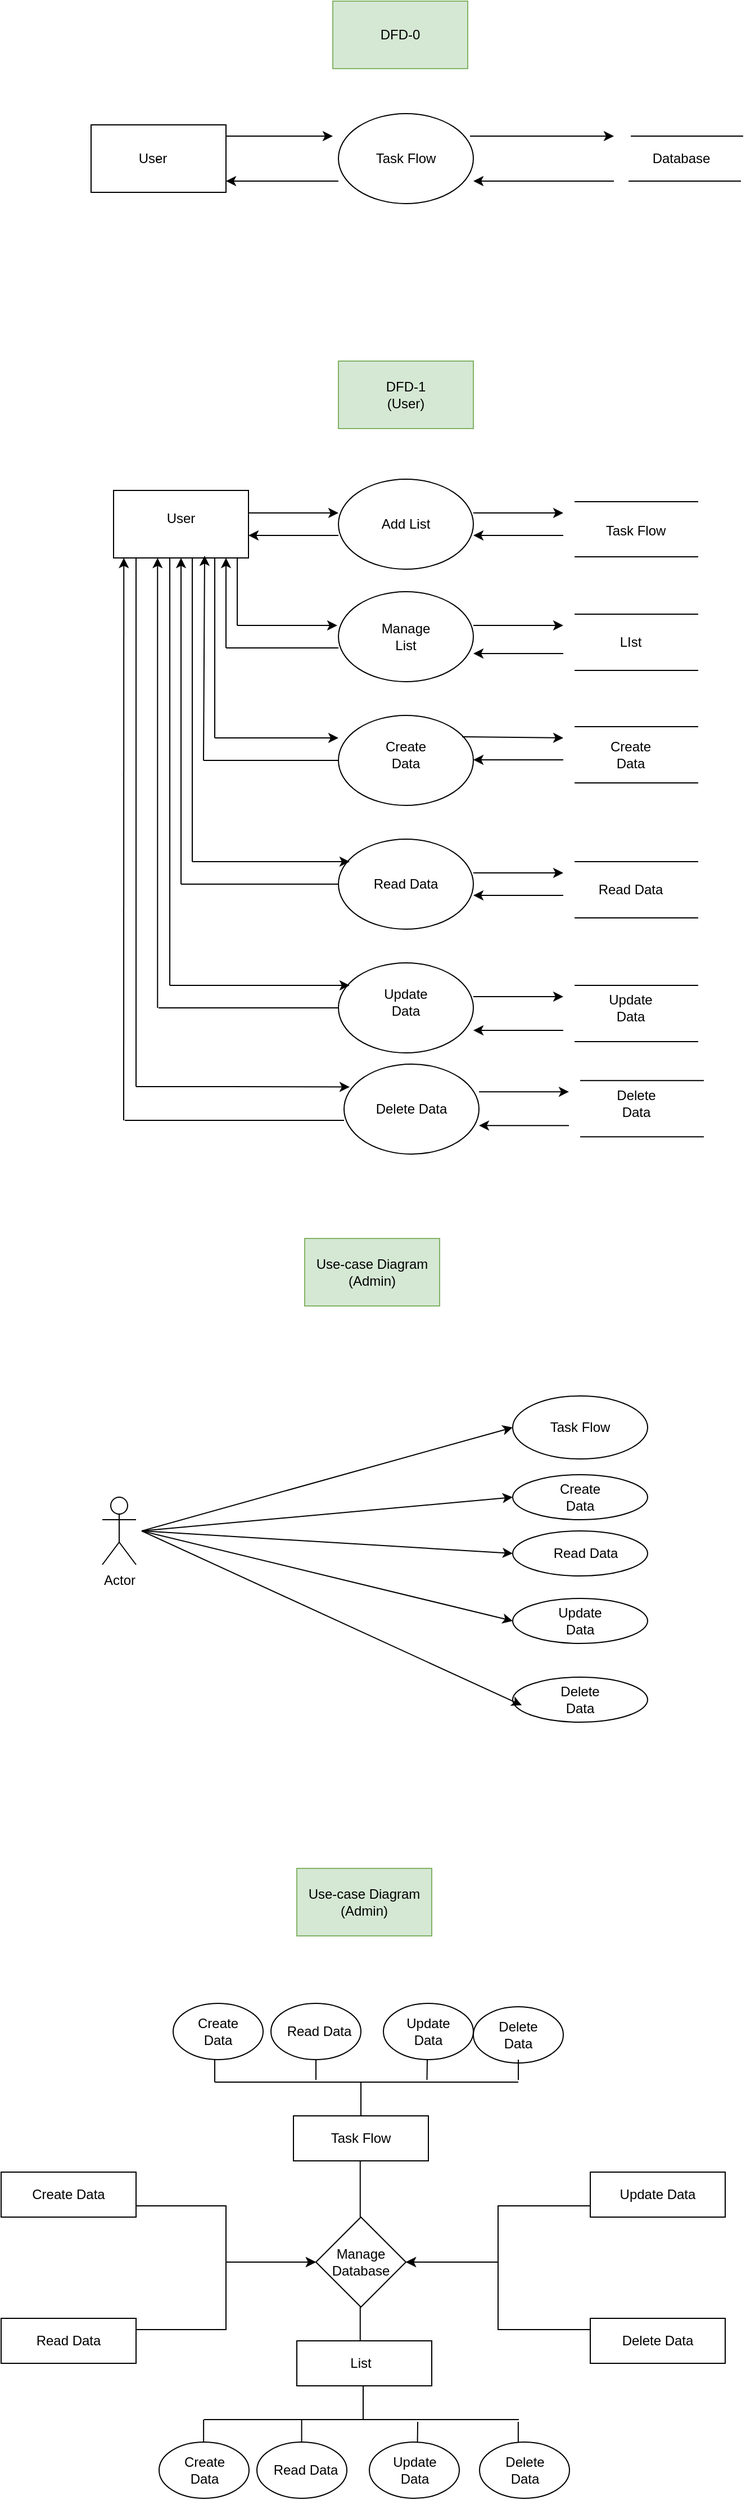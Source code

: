 <mxfile version="27.0.9">
  <diagram name="Page-1" id="GcJh3NDyURUuWUflQFPY">
    <mxGraphModel dx="1042" dy="626" grid="1" gridSize="10" guides="1" tooltips="1" connect="1" arrows="1" fold="1" page="1" pageScale="1" pageWidth="850" pageHeight="1100" math="0" shadow="0">
      <root>
        <mxCell id="0" />
        <mxCell id="1" parent="0" />
        <mxCell id="_ElBcSgF51IK5JstbkPi-1" value="-" style="rounded=0;whiteSpace=wrap;html=1;" parent="1" vertex="1">
          <mxGeometry x="160" y="180" width="120" height="60" as="geometry" />
        </mxCell>
        <mxCell id="_ElBcSgF51IK5JstbkPi-2" value="" style="ellipse;whiteSpace=wrap;html=1;" parent="1" vertex="1">
          <mxGeometry x="380" y="170" width="120" height="80" as="geometry" />
        </mxCell>
        <mxCell id="_ElBcSgF51IK5JstbkPi-3" value="" style="endArrow=classic;html=1;rounded=0;" parent="1" edge="1">
          <mxGeometry width="50" height="50" relative="1" as="geometry">
            <mxPoint x="280" y="190" as="sourcePoint" />
            <mxPoint x="375" y="190" as="targetPoint" />
          </mxGeometry>
        </mxCell>
        <mxCell id="_ElBcSgF51IK5JstbkPi-4" value="" style="endArrow=classic;html=1;rounded=0;" parent="1" edge="1">
          <mxGeometry width="50" height="50" relative="1" as="geometry">
            <mxPoint x="507" y="190" as="sourcePoint" />
            <mxPoint x="625" y="190" as="targetPoint" />
            <Array as="points">
              <mxPoint x="497" y="190" />
            </Array>
          </mxGeometry>
        </mxCell>
        <mxCell id="_ElBcSgF51IK5JstbkPi-5" value="" style="endArrow=classic;html=1;rounded=0;" parent="1" edge="1">
          <mxGeometry width="50" height="50" relative="1" as="geometry">
            <mxPoint x="380" y="230" as="sourcePoint" />
            <mxPoint x="280" y="230" as="targetPoint" />
          </mxGeometry>
        </mxCell>
        <mxCell id="_ElBcSgF51IK5JstbkPi-6" value="" style="endArrow=classic;html=1;rounded=0;" parent="1" edge="1">
          <mxGeometry width="50" height="50" relative="1" as="geometry">
            <mxPoint x="625" y="230" as="sourcePoint" />
            <mxPoint x="500" y="230" as="targetPoint" />
          </mxGeometry>
        </mxCell>
        <mxCell id="_ElBcSgF51IK5JstbkPi-7" value="User" style="text;html=1;align=center;verticalAlign=middle;whiteSpace=wrap;rounded=0;" parent="1" vertex="1">
          <mxGeometry x="185" y="195" width="60" height="30" as="geometry" />
        </mxCell>
        <mxCell id="_ElBcSgF51IK5JstbkPi-8" value="&lt;div&gt;Task Flow&lt;/div&gt;" style="text;html=1;align=center;verticalAlign=middle;whiteSpace=wrap;rounded=0;" parent="1" vertex="1">
          <mxGeometry x="410" y="195" width="60" height="30" as="geometry" />
        </mxCell>
        <mxCell id="_ElBcSgF51IK5JstbkPi-9" value="Database" style="text;html=1;align=center;verticalAlign=middle;whiteSpace=wrap;rounded=0;" parent="1" vertex="1">
          <mxGeometry x="655" y="195" width="60" height="30" as="geometry" />
        </mxCell>
        <mxCell id="_ElBcSgF51IK5JstbkPi-10" value="" style="endArrow=none;html=1;rounded=0;" parent="1" edge="1">
          <mxGeometry width="50" height="50" relative="1" as="geometry">
            <mxPoint x="640" y="190" as="sourcePoint" />
            <mxPoint x="740" y="190" as="targetPoint" />
          </mxGeometry>
        </mxCell>
        <mxCell id="_ElBcSgF51IK5JstbkPi-11" value="" style="endArrow=none;html=1;rounded=0;" parent="1" edge="1">
          <mxGeometry width="50" height="50" relative="1" as="geometry">
            <mxPoint x="638" y="230" as="sourcePoint" />
            <mxPoint x="738" y="230" as="targetPoint" />
          </mxGeometry>
        </mxCell>
        <mxCell id="_ElBcSgF51IK5JstbkPi-14" value="" style="rounded=0;whiteSpace=wrap;html=1;" parent="1" vertex="1">
          <mxGeometry x="180" y="505" width="120" height="60" as="geometry" />
        </mxCell>
        <mxCell id="_ElBcSgF51IK5JstbkPi-15" value="User" style="text;html=1;align=center;verticalAlign=middle;whiteSpace=wrap;rounded=0;" parent="1" vertex="1">
          <mxGeometry x="210" y="515" width="60" height="30" as="geometry" />
        </mxCell>
        <mxCell id="_ElBcSgF51IK5JstbkPi-16" value="" style="endArrow=classic;html=1;rounded=0;" parent="1" edge="1">
          <mxGeometry width="50" height="50" relative="1" as="geometry">
            <mxPoint x="300" y="525" as="sourcePoint" />
            <mxPoint x="380" y="525" as="targetPoint" />
          </mxGeometry>
        </mxCell>
        <mxCell id="_ElBcSgF51IK5JstbkPi-17" value="" style="ellipse;whiteSpace=wrap;html=1;" parent="1" vertex="1">
          <mxGeometry x="380" y="495" width="120" height="80" as="geometry" />
        </mxCell>
        <mxCell id="_ElBcSgF51IK5JstbkPi-18" value="" style="endArrow=classic;html=1;rounded=0;" parent="1" edge="1">
          <mxGeometry width="50" height="50" relative="1" as="geometry">
            <mxPoint x="500" y="525" as="sourcePoint" />
            <mxPoint x="580" y="525" as="targetPoint" />
          </mxGeometry>
        </mxCell>
        <mxCell id="_ElBcSgF51IK5JstbkPi-19" value="" style="endArrow=none;html=1;rounded=0;" parent="1" edge="1">
          <mxGeometry width="50" height="50" relative="1" as="geometry">
            <mxPoint x="590" y="515" as="sourcePoint" />
            <mxPoint x="700" y="515" as="targetPoint" />
          </mxGeometry>
        </mxCell>
        <mxCell id="_ElBcSgF51IK5JstbkPi-20" value="" style="endArrow=none;html=1;rounded=0;" parent="1" edge="1">
          <mxGeometry width="50" height="50" relative="1" as="geometry">
            <mxPoint x="590" y="564" as="sourcePoint" />
            <mxPoint x="700" y="564" as="targetPoint" />
          </mxGeometry>
        </mxCell>
        <mxCell id="_ElBcSgF51IK5JstbkPi-21" value="" style="endArrow=classic;html=1;rounded=0;" parent="1" edge="1">
          <mxGeometry width="50" height="50" relative="1" as="geometry">
            <mxPoint x="380" y="545" as="sourcePoint" />
            <mxPoint x="300" y="545" as="targetPoint" />
          </mxGeometry>
        </mxCell>
        <mxCell id="_ElBcSgF51IK5JstbkPi-22" value="" style="endArrow=classic;html=1;rounded=0;" parent="1" edge="1">
          <mxGeometry width="50" height="50" relative="1" as="geometry">
            <mxPoint x="580" y="545" as="sourcePoint" />
            <mxPoint x="500" y="545" as="targetPoint" />
          </mxGeometry>
        </mxCell>
        <mxCell id="_ElBcSgF51IK5JstbkPi-23" value="Add List" style="text;html=1;align=center;verticalAlign=middle;whiteSpace=wrap;rounded=0;" parent="1" vertex="1">
          <mxGeometry x="410" y="520" width="60" height="30" as="geometry" />
        </mxCell>
        <mxCell id="_ElBcSgF51IK5JstbkPi-24" value="" style="ellipse;whiteSpace=wrap;html=1;" parent="1" vertex="1">
          <mxGeometry x="380" y="595" width="120" height="80" as="geometry" />
        </mxCell>
        <mxCell id="_ElBcSgF51IK5JstbkPi-25" value="" style="endArrow=classic;html=1;rounded=0;" parent="1" edge="1">
          <mxGeometry width="50" height="50" relative="1" as="geometry">
            <mxPoint x="290" y="625" as="sourcePoint" />
            <mxPoint x="379" y="625" as="targetPoint" />
          </mxGeometry>
        </mxCell>
        <mxCell id="_ElBcSgF51IK5JstbkPi-26" value="" style="endArrow=none;html=1;rounded=0;" parent="1" edge="1">
          <mxGeometry width="50" height="50" relative="1" as="geometry">
            <mxPoint x="290" y="625" as="sourcePoint" />
            <mxPoint x="290" y="565" as="targetPoint" />
          </mxGeometry>
        </mxCell>
        <mxCell id="_ElBcSgF51IK5JstbkPi-27" value="" style="endArrow=none;html=1;rounded=0;" parent="1" edge="1">
          <mxGeometry width="50" height="50" relative="1" as="geometry">
            <mxPoint x="280" y="645" as="sourcePoint" />
            <mxPoint x="380" y="645" as="targetPoint" />
          </mxGeometry>
        </mxCell>
        <mxCell id="_ElBcSgF51IK5JstbkPi-28" value="" style="endArrow=classic;html=1;rounded=0;" parent="1" edge="1">
          <mxGeometry width="50" height="50" relative="1" as="geometry">
            <mxPoint x="280" y="645" as="sourcePoint" />
            <mxPoint x="280" y="565" as="targetPoint" />
          </mxGeometry>
        </mxCell>
        <mxCell id="_ElBcSgF51IK5JstbkPi-29" value="Manage&lt;div&gt;List&lt;/div&gt;" style="text;html=1;align=center;verticalAlign=middle;whiteSpace=wrap;rounded=0;" parent="1" vertex="1">
          <mxGeometry x="410" y="620" width="60" height="30" as="geometry" />
        </mxCell>
        <mxCell id="_ElBcSgF51IK5JstbkPi-30" value="" style="endArrow=classic;html=1;rounded=0;" parent="1" edge="1">
          <mxGeometry width="50" height="50" relative="1" as="geometry">
            <mxPoint x="500" y="625" as="sourcePoint" />
            <mxPoint x="580" y="625" as="targetPoint" />
          </mxGeometry>
        </mxCell>
        <mxCell id="_ElBcSgF51IK5JstbkPi-31" value="" style="endArrow=none;html=1;rounded=0;" parent="1" edge="1">
          <mxGeometry width="50" height="50" relative="1" as="geometry">
            <mxPoint x="590" y="615" as="sourcePoint" />
            <mxPoint x="700" y="615" as="targetPoint" />
          </mxGeometry>
        </mxCell>
        <mxCell id="_ElBcSgF51IK5JstbkPi-32" value="" style="endArrow=none;html=1;rounded=0;" parent="1" edge="1">
          <mxGeometry width="50" height="50" relative="1" as="geometry">
            <mxPoint x="590" y="665" as="sourcePoint" />
            <mxPoint x="700" y="665" as="targetPoint" />
          </mxGeometry>
        </mxCell>
        <mxCell id="_ElBcSgF51IK5JstbkPi-33" value="" style="endArrow=classic;html=1;rounded=0;" parent="1" edge="1">
          <mxGeometry width="50" height="50" relative="1" as="geometry">
            <mxPoint x="580" y="650" as="sourcePoint" />
            <mxPoint x="500" y="650" as="targetPoint" />
          </mxGeometry>
        </mxCell>
        <mxCell id="_ElBcSgF51IK5JstbkPi-34" value="LIst" style="text;html=1;align=center;verticalAlign=middle;whiteSpace=wrap;rounded=0;" parent="1" vertex="1">
          <mxGeometry x="610" y="625" width="60" height="30" as="geometry" />
        </mxCell>
        <mxCell id="_ElBcSgF51IK5JstbkPi-35" value="" style="ellipse;whiteSpace=wrap;html=1;" parent="1" vertex="1">
          <mxGeometry x="380" y="705" width="120" height="80" as="geometry" />
        </mxCell>
        <mxCell id="_ElBcSgF51IK5JstbkPi-36" value="" style="endArrow=none;html=1;rounded=0;" parent="1" edge="1">
          <mxGeometry width="50" height="50" relative="1" as="geometry">
            <mxPoint x="270" y="725" as="sourcePoint" />
            <mxPoint x="270" y="565" as="targetPoint" />
          </mxGeometry>
        </mxCell>
        <mxCell id="_ElBcSgF51IK5JstbkPi-37" value="" style="endArrow=classic;html=1;rounded=0;" parent="1" edge="1">
          <mxGeometry width="50" height="50" relative="1" as="geometry">
            <mxPoint x="270" y="725" as="sourcePoint" />
            <mxPoint x="380" y="725" as="targetPoint" />
          </mxGeometry>
        </mxCell>
        <mxCell id="_ElBcSgF51IK5JstbkPi-38" value="" style="endArrow=none;html=1;rounded=0;" parent="1" edge="1">
          <mxGeometry width="50" height="50" relative="1" as="geometry">
            <mxPoint x="260" y="745" as="sourcePoint" />
            <mxPoint x="380" y="745" as="targetPoint" />
          </mxGeometry>
        </mxCell>
        <mxCell id="_ElBcSgF51IK5JstbkPi-39" value="" style="endArrow=classic;html=1;rounded=0;entryX=0.675;entryY=0.967;entryDx=0;entryDy=0;entryPerimeter=0;" parent="1" target="_ElBcSgF51IK5JstbkPi-14" edge="1">
          <mxGeometry width="50" height="50" relative="1" as="geometry">
            <mxPoint x="260" y="745" as="sourcePoint" />
            <mxPoint x="310" y="695" as="targetPoint" />
          </mxGeometry>
        </mxCell>
        <mxCell id="_ElBcSgF51IK5JstbkPi-40" value="Create Data" style="text;html=1;align=center;verticalAlign=middle;whiteSpace=wrap;rounded=0;" parent="1" vertex="1">
          <mxGeometry x="410" y="725" width="60" height="30" as="geometry" />
        </mxCell>
        <mxCell id="_ElBcSgF51IK5JstbkPi-41" value="" style="endArrow=classic;html=1;rounded=0;exitX=0.917;exitY=0.238;exitDx=0;exitDy=0;exitPerimeter=0;" parent="1" source="_ElBcSgF51IK5JstbkPi-35" edge="1">
          <mxGeometry width="50" height="50" relative="1" as="geometry">
            <mxPoint x="500" y="725" as="sourcePoint" />
            <mxPoint x="580" y="725" as="targetPoint" />
          </mxGeometry>
        </mxCell>
        <mxCell id="_ElBcSgF51IK5JstbkPi-42" value="" style="endArrow=none;html=1;rounded=0;" parent="1" edge="1">
          <mxGeometry width="50" height="50" relative="1" as="geometry">
            <mxPoint x="590" y="715" as="sourcePoint" />
            <mxPoint x="700" y="715" as="targetPoint" />
          </mxGeometry>
        </mxCell>
        <mxCell id="_ElBcSgF51IK5JstbkPi-43" value="" style="endArrow=none;html=1;rounded=0;" parent="1" edge="1">
          <mxGeometry width="50" height="50" relative="1" as="geometry">
            <mxPoint x="590" y="765" as="sourcePoint" />
            <mxPoint x="700" y="765" as="targetPoint" />
          </mxGeometry>
        </mxCell>
        <mxCell id="_ElBcSgF51IK5JstbkPi-44" value="" style="endArrow=classic;html=1;rounded=0;" parent="1" edge="1">
          <mxGeometry width="50" height="50" relative="1" as="geometry">
            <mxPoint x="580" y="744.5" as="sourcePoint" />
            <mxPoint x="500" y="744.5" as="targetPoint" />
          </mxGeometry>
        </mxCell>
        <mxCell id="_ElBcSgF51IK5JstbkPi-45" value="Create Data" style="text;html=1;align=center;verticalAlign=middle;whiteSpace=wrap;rounded=0;" parent="1" vertex="1">
          <mxGeometry x="610" y="725" width="60" height="30" as="geometry" />
        </mxCell>
        <mxCell id="_ElBcSgF51IK5JstbkPi-46" value="" style="ellipse;whiteSpace=wrap;html=1;" parent="1" vertex="1">
          <mxGeometry x="380" y="815" width="120" height="80" as="geometry" />
        </mxCell>
        <mxCell id="_ElBcSgF51IK5JstbkPi-47" value="" style="endArrow=none;html=1;rounded=0;" parent="1" edge="1">
          <mxGeometry width="50" height="50" relative="1" as="geometry">
            <mxPoint x="250" y="835" as="sourcePoint" />
            <mxPoint x="250" y="565" as="targetPoint" />
          </mxGeometry>
        </mxCell>
        <mxCell id="_ElBcSgF51IK5JstbkPi-48" value="" style="endArrow=classic;html=1;rounded=0;entryX=0.083;entryY=0.25;entryDx=0;entryDy=0;entryPerimeter=0;" parent="1" target="_ElBcSgF51IK5JstbkPi-46" edge="1">
          <mxGeometry width="50" height="50" relative="1" as="geometry">
            <mxPoint x="250" y="835" as="sourcePoint" />
            <mxPoint x="300" y="785" as="targetPoint" />
          </mxGeometry>
        </mxCell>
        <mxCell id="_ElBcSgF51IK5JstbkPi-49" value="" style="endArrow=classic;html=1;rounded=0;" parent="1" edge="1">
          <mxGeometry width="50" height="50" relative="1" as="geometry">
            <mxPoint x="240" y="855" as="sourcePoint" />
            <mxPoint x="240" y="565" as="targetPoint" />
          </mxGeometry>
        </mxCell>
        <mxCell id="_ElBcSgF51IK5JstbkPi-50" value="" style="endArrow=classic;html=1;rounded=0;" parent="1" edge="1">
          <mxGeometry width="50" height="50" relative="1" as="geometry">
            <mxPoint x="500" y="845" as="sourcePoint" />
            <mxPoint x="580" y="845" as="targetPoint" />
          </mxGeometry>
        </mxCell>
        <mxCell id="_ElBcSgF51IK5JstbkPi-51" value="" style="endArrow=none;html=1;rounded=0;entryX=0;entryY=0.5;entryDx=0;entryDy=0;" parent="1" target="_ElBcSgF51IK5JstbkPi-46" edge="1">
          <mxGeometry width="50" height="50" relative="1" as="geometry">
            <mxPoint x="240" y="855" as="sourcePoint" />
            <mxPoint x="290" y="805" as="targetPoint" />
          </mxGeometry>
        </mxCell>
        <mxCell id="_ElBcSgF51IK5JstbkPi-52" value="" style="endArrow=none;html=1;rounded=0;" parent="1" edge="1">
          <mxGeometry width="50" height="50" relative="1" as="geometry">
            <mxPoint x="590" y="835" as="sourcePoint" />
            <mxPoint x="700" y="835" as="targetPoint" />
          </mxGeometry>
        </mxCell>
        <mxCell id="_ElBcSgF51IK5JstbkPi-53" value="" style="endArrow=none;html=1;rounded=0;" parent="1" edge="1">
          <mxGeometry width="50" height="50" relative="1" as="geometry">
            <mxPoint x="590" y="885" as="sourcePoint" />
            <mxPoint x="700" y="885" as="targetPoint" />
          </mxGeometry>
        </mxCell>
        <mxCell id="_ElBcSgF51IK5JstbkPi-54" value="" style="endArrow=classic;html=1;rounded=0;" parent="1" edge="1">
          <mxGeometry width="50" height="50" relative="1" as="geometry">
            <mxPoint x="580" y="865" as="sourcePoint" />
            <mxPoint x="500" y="865" as="targetPoint" />
          </mxGeometry>
        </mxCell>
        <mxCell id="_ElBcSgF51IK5JstbkPi-55" value="Read Data" style="text;html=1;align=center;verticalAlign=middle;whiteSpace=wrap;rounded=0;" parent="1" vertex="1">
          <mxGeometry x="610" y="845" width="60" height="30" as="geometry" />
        </mxCell>
        <mxCell id="_ElBcSgF51IK5JstbkPi-56" value="Read Data" style="text;html=1;align=center;verticalAlign=middle;whiteSpace=wrap;rounded=0;" parent="1" vertex="1">
          <mxGeometry x="410" y="840" width="60" height="30" as="geometry" />
        </mxCell>
        <mxCell id="_ElBcSgF51IK5JstbkPi-57" value="" style="ellipse;whiteSpace=wrap;html=1;" parent="1" vertex="1">
          <mxGeometry x="380" y="925" width="120" height="80" as="geometry" />
        </mxCell>
        <mxCell id="_ElBcSgF51IK5JstbkPi-58" value="" style="endArrow=none;html=1;rounded=0;" parent="1" edge="1">
          <mxGeometry width="50" height="50" relative="1" as="geometry">
            <mxPoint x="230" y="945" as="sourcePoint" />
            <mxPoint x="230" y="565" as="targetPoint" />
          </mxGeometry>
        </mxCell>
        <mxCell id="_ElBcSgF51IK5JstbkPi-59" value="" style="endArrow=classic;html=1;rounded=0;entryX=0.083;entryY=0.25;entryDx=0;entryDy=0;entryPerimeter=0;" parent="1" target="_ElBcSgF51IK5JstbkPi-57" edge="1">
          <mxGeometry width="50" height="50" relative="1" as="geometry">
            <mxPoint x="230" y="945" as="sourcePoint" />
            <mxPoint x="380" y="945" as="targetPoint" />
          </mxGeometry>
        </mxCell>
        <mxCell id="_ElBcSgF51IK5JstbkPi-60" value="" style="endArrow=none;html=1;rounded=0;" parent="1" edge="1">
          <mxGeometry width="50" height="50" relative="1" as="geometry">
            <mxPoint x="220" y="965" as="sourcePoint" />
            <mxPoint x="380" y="965" as="targetPoint" />
          </mxGeometry>
        </mxCell>
        <mxCell id="_ElBcSgF51IK5JstbkPi-61" value="" style="endArrow=classic;html=1;rounded=0;" parent="1" edge="1">
          <mxGeometry width="50" height="50" relative="1" as="geometry">
            <mxPoint x="219.13" y="965" as="sourcePoint" />
            <mxPoint x="219.13" y="565" as="targetPoint" />
          </mxGeometry>
        </mxCell>
        <mxCell id="_ElBcSgF51IK5JstbkPi-62" value="Update Data" style="text;html=1;align=center;verticalAlign=middle;whiteSpace=wrap;rounded=0;" parent="1" vertex="1">
          <mxGeometry x="410" y="945" width="60" height="30" as="geometry" />
        </mxCell>
        <mxCell id="_ElBcSgF51IK5JstbkPi-63" value="" style="endArrow=classic;html=1;rounded=0;" parent="1" edge="1">
          <mxGeometry width="50" height="50" relative="1" as="geometry">
            <mxPoint x="500" y="955" as="sourcePoint" />
            <mxPoint x="580" y="955" as="targetPoint" />
          </mxGeometry>
        </mxCell>
        <mxCell id="_ElBcSgF51IK5JstbkPi-64" value="" style="endArrow=none;html=1;rounded=0;" parent="1" edge="1">
          <mxGeometry width="50" height="50" relative="1" as="geometry">
            <mxPoint x="590" y="945" as="sourcePoint" />
            <mxPoint x="700" y="945" as="targetPoint" />
          </mxGeometry>
        </mxCell>
        <mxCell id="_ElBcSgF51IK5JstbkPi-65" value="" style="endArrow=classic;html=1;rounded=0;" parent="1" edge="1">
          <mxGeometry width="50" height="50" relative="1" as="geometry">
            <mxPoint x="580" y="985" as="sourcePoint" />
            <mxPoint x="500" y="985" as="targetPoint" />
          </mxGeometry>
        </mxCell>
        <mxCell id="_ElBcSgF51IK5JstbkPi-66" value="" style="endArrow=none;html=1;rounded=0;" parent="1" edge="1">
          <mxGeometry width="50" height="50" relative="1" as="geometry">
            <mxPoint x="590" y="995" as="sourcePoint" />
            <mxPoint x="700" y="995" as="targetPoint" />
          </mxGeometry>
        </mxCell>
        <mxCell id="_ElBcSgF51IK5JstbkPi-67" value="Update Data" style="text;html=1;align=center;verticalAlign=middle;whiteSpace=wrap;rounded=0;" parent="1" vertex="1">
          <mxGeometry x="610" y="950" width="60" height="30" as="geometry" />
        </mxCell>
        <mxCell id="_ElBcSgF51IK5JstbkPi-68" value="&lt;div&gt;&lt;span style=&quot;text-wrap-mode: wrap;&quot;&gt;Task Flow&lt;/span&gt;&lt;/div&gt;" style="text;html=1;align=center;verticalAlign=middle;resizable=0;points=[];autosize=1;strokeColor=none;fillColor=none;" parent="1" vertex="1">
          <mxGeometry x="604" y="526" width="80" height="30" as="geometry" />
        </mxCell>
        <mxCell id="_ElBcSgF51IK5JstbkPi-69" value="" style="endArrow=classic;html=1;rounded=0;" parent="1" edge="1">
          <mxGeometry width="50" height="50" relative="1" as="geometry">
            <mxPoint x="189" y="1065" as="sourcePoint" />
            <mxPoint x="189.13" y="565" as="targetPoint" />
          </mxGeometry>
        </mxCell>
        <mxCell id="_ElBcSgF51IK5JstbkPi-70" value="" style="endArrow=classic;html=1;rounded=0;entryX=0.007;entryY=0.379;entryDx=0;entryDy=0;entryPerimeter=0;" parent="1" edge="1">
          <mxGeometry width="50" height="50" relative="1" as="geometry">
            <mxPoint x="200" y="1035" as="sourcePoint" />
            <mxPoint x="390.0" y="1035.32" as="targetPoint" />
            <Array as="points">
              <mxPoint x="284.16" y="1035" />
            </Array>
          </mxGeometry>
        </mxCell>
        <mxCell id="_ElBcSgF51IK5JstbkPi-71" value="Delete Data" style="ellipse;whiteSpace=wrap;html=1;" parent="1" vertex="1">
          <mxGeometry x="385" y="1015" width="120" height="80" as="geometry" />
        </mxCell>
        <mxCell id="_ElBcSgF51IK5JstbkPi-72" value="" style="endArrow=none;html=1;rounded=0;" parent="1" edge="1">
          <mxGeometry width="50" height="50" relative="1" as="geometry">
            <mxPoint x="190" y="1065" as="sourcePoint" />
            <mxPoint x="385" y="1065" as="targetPoint" />
            <Array as="points">
              <mxPoint x="305" y="1065" />
            </Array>
          </mxGeometry>
        </mxCell>
        <mxCell id="_ElBcSgF51IK5JstbkPi-73" value="" style="endArrow=none;html=1;rounded=0;" parent="1" edge="1">
          <mxGeometry width="50" height="50" relative="1" as="geometry">
            <mxPoint x="200" y="1035" as="sourcePoint" />
            <mxPoint x="200" y="565" as="targetPoint" />
          </mxGeometry>
        </mxCell>
        <mxCell id="_ElBcSgF51IK5JstbkPi-74" value="" style="endArrow=classic;html=1;rounded=0;" parent="1" edge="1">
          <mxGeometry width="50" height="50" relative="1" as="geometry">
            <mxPoint x="505" y="1039.57" as="sourcePoint" />
            <mxPoint x="585" y="1039.57" as="targetPoint" />
          </mxGeometry>
        </mxCell>
        <mxCell id="_ElBcSgF51IK5JstbkPi-75" value="" style="endArrow=none;html=1;rounded=0;" parent="1" edge="1">
          <mxGeometry width="50" height="50" relative="1" as="geometry">
            <mxPoint x="595" y="1029.57" as="sourcePoint" />
            <mxPoint x="705" y="1029.57" as="targetPoint" />
          </mxGeometry>
        </mxCell>
        <mxCell id="_ElBcSgF51IK5JstbkPi-76" value="" style="endArrow=classic;html=1;rounded=0;" parent="1" edge="1">
          <mxGeometry width="50" height="50" relative="1" as="geometry">
            <mxPoint x="585" y="1069.57" as="sourcePoint" />
            <mxPoint x="505" y="1069.57" as="targetPoint" />
          </mxGeometry>
        </mxCell>
        <mxCell id="_ElBcSgF51IK5JstbkPi-77" value="" style="endArrow=none;html=1;rounded=0;" parent="1" edge="1">
          <mxGeometry width="50" height="50" relative="1" as="geometry">
            <mxPoint x="595" y="1079.57" as="sourcePoint" />
            <mxPoint x="705" y="1079.57" as="targetPoint" />
          </mxGeometry>
        </mxCell>
        <mxCell id="_ElBcSgF51IK5JstbkPi-78" value="Delete Data" style="text;html=1;align=center;verticalAlign=middle;whiteSpace=wrap;rounded=0;" parent="1" vertex="1">
          <mxGeometry x="615" y="1034.57" width="60" height="30" as="geometry" />
        </mxCell>
        <mxCell id="_ElBcSgF51IK5JstbkPi-80" value="Actor" style="shape=umlActor;verticalLabelPosition=bottom;verticalAlign=top;html=1;outlineConnect=0;" parent="1" vertex="1">
          <mxGeometry x="170" y="1400" width="30" height="60" as="geometry" />
        </mxCell>
        <mxCell id="_ElBcSgF51IK5JstbkPi-81" value="" style="ellipse;whiteSpace=wrap;html=1;" parent="1" vertex="1">
          <mxGeometry x="535" y="1310" width="120" height="56" as="geometry" />
        </mxCell>
        <mxCell id="_ElBcSgF51IK5JstbkPi-87" value="Task Flow" style="text;html=1;align=center;verticalAlign=middle;whiteSpace=wrap;rounded=0;" parent="1" vertex="1">
          <mxGeometry x="565" y="1323" width="60" height="30" as="geometry" />
        </mxCell>
        <mxCell id="_ElBcSgF51IK5JstbkPi-90" value="" style="ellipse;whiteSpace=wrap;html=1;" parent="1" vertex="1">
          <mxGeometry x="535" y="1380" width="120" height="40" as="geometry" />
        </mxCell>
        <mxCell id="_ElBcSgF51IK5JstbkPi-91" value="Create Data" style="text;html=1;align=center;verticalAlign=middle;whiteSpace=wrap;rounded=0;" parent="1" vertex="1">
          <mxGeometry x="565" y="1385" width="60" height="30" as="geometry" />
        </mxCell>
        <mxCell id="_ElBcSgF51IK5JstbkPi-92" value="" style="ellipse;whiteSpace=wrap;html=1;" parent="1" vertex="1">
          <mxGeometry x="535" y="1430" width="120" height="40" as="geometry" />
        </mxCell>
        <mxCell id="_ElBcSgF51IK5JstbkPi-93" value="Read Data" style="text;html=1;align=center;verticalAlign=middle;whiteSpace=wrap;rounded=0;" parent="1" vertex="1">
          <mxGeometry x="570" y="1435" width="60" height="30" as="geometry" />
        </mxCell>
        <mxCell id="_ElBcSgF51IK5JstbkPi-94" value="" style="ellipse;whiteSpace=wrap;html=1;" parent="1" vertex="1">
          <mxGeometry x="535" y="1490" width="120" height="40" as="geometry" />
        </mxCell>
        <mxCell id="_ElBcSgF51IK5JstbkPi-95" value="Update Data" style="text;html=1;align=center;verticalAlign=middle;whiteSpace=wrap;rounded=0;" parent="1" vertex="1">
          <mxGeometry x="565" y="1495" width="60" height="30" as="geometry" />
        </mxCell>
        <mxCell id="_ElBcSgF51IK5JstbkPi-96" value="" style="ellipse;whiteSpace=wrap;html=1;" parent="1" vertex="1">
          <mxGeometry x="535" y="1560" width="120" height="40" as="geometry" />
        </mxCell>
        <mxCell id="_ElBcSgF51IK5JstbkPi-97" value="Delete Data" style="text;html=1;align=center;verticalAlign=middle;whiteSpace=wrap;rounded=0;" parent="1" vertex="1">
          <mxGeometry x="565" y="1565" width="60" height="30" as="geometry" />
        </mxCell>
        <mxCell id="_ElBcSgF51IK5JstbkPi-98" value="" style="endArrow=classic;html=1;rounded=0;entryX=0;entryY=0.5;entryDx=0;entryDy=0;" parent="1" target="_ElBcSgF51IK5JstbkPi-81" edge="1">
          <mxGeometry width="50" height="50" relative="1" as="geometry">
            <mxPoint x="205" y="1430" as="sourcePoint" />
            <mxPoint x="420" y="1337" as="targetPoint" />
          </mxGeometry>
        </mxCell>
        <mxCell id="_ElBcSgF51IK5JstbkPi-99" value="" style="endArrow=classic;html=1;rounded=0;entryX=0;entryY=0.5;entryDx=0;entryDy=0;" parent="1" target="_ElBcSgF51IK5JstbkPi-90" edge="1">
          <mxGeometry width="50" height="50" relative="1" as="geometry">
            <mxPoint x="205" y="1430" as="sourcePoint" />
            <mxPoint x="265" y="1430" as="targetPoint" />
          </mxGeometry>
        </mxCell>
        <mxCell id="_ElBcSgF51IK5JstbkPi-100" value="" style="endArrow=classic;html=1;rounded=0;entryX=0;entryY=0.5;entryDx=0;entryDy=0;" parent="1" target="_ElBcSgF51IK5JstbkPi-92" edge="1">
          <mxGeometry width="50" height="50" relative="1" as="geometry">
            <mxPoint x="205" y="1430" as="sourcePoint" />
            <mxPoint x="550" y="1435" as="targetPoint" />
          </mxGeometry>
        </mxCell>
        <mxCell id="_ElBcSgF51IK5JstbkPi-101" value="" style="endArrow=classic;html=1;rounded=0;entryX=0;entryY=0.5;entryDx=0;entryDy=0;" parent="1" target="_ElBcSgF51IK5JstbkPi-94" edge="1">
          <mxGeometry width="50" height="50" relative="1" as="geometry">
            <mxPoint x="205" y="1430" as="sourcePoint" />
            <mxPoint x="555" y="1540" as="targetPoint" />
          </mxGeometry>
        </mxCell>
        <mxCell id="_ElBcSgF51IK5JstbkPi-102" value="" style="endArrow=classic;html=1;rounded=0;entryX=0.067;entryY=0.625;entryDx=0;entryDy=0;entryPerimeter=0;" parent="1" target="_ElBcSgF51IK5JstbkPi-96" edge="1">
          <mxGeometry width="50" height="50" relative="1" as="geometry">
            <mxPoint x="205" y="1430" as="sourcePoint" />
            <mxPoint x="435" y="1560" as="targetPoint" />
          </mxGeometry>
        </mxCell>
        <mxCell id="_ElBcSgF51IK5JstbkPi-103" value="" style="rounded=0;whiteSpace=wrap;html=1;" parent="1" vertex="1">
          <mxGeometry x="340" y="1950" width="120" height="40" as="geometry" />
        </mxCell>
        <mxCell id="_ElBcSgF51IK5JstbkPi-104" value="Task Flow" style="text;html=1;align=center;verticalAlign=middle;whiteSpace=wrap;rounded=0;" parent="1" vertex="1">
          <mxGeometry x="370" y="1955" width="60" height="30" as="geometry" />
        </mxCell>
        <mxCell id="_ElBcSgF51IK5JstbkPi-105" value="" style="endArrow=none;html=1;rounded=0;" parent="1" edge="1">
          <mxGeometry width="50" height="50" relative="1" as="geometry">
            <mxPoint x="399.38" y="2040" as="sourcePoint" />
            <mxPoint x="399.38" y="1990" as="targetPoint" />
          </mxGeometry>
        </mxCell>
        <mxCell id="_ElBcSgF51IK5JstbkPi-106" value="" style="rhombus;whiteSpace=wrap;html=1;" parent="1" vertex="1">
          <mxGeometry x="360" y="2040" width="80" height="80" as="geometry" />
        </mxCell>
        <mxCell id="_ElBcSgF51IK5JstbkPi-107" value="" style="endArrow=classic;html=1;rounded=0;" parent="1" edge="1">
          <mxGeometry width="50" height="50" relative="1" as="geometry">
            <mxPoint x="399.38" y="2120" as="sourcePoint" />
            <mxPoint x="399.38" y="2160" as="targetPoint" />
          </mxGeometry>
        </mxCell>
        <mxCell id="_ElBcSgF51IK5JstbkPi-111" value="" style="rounded=0;whiteSpace=wrap;html=1;" parent="1" vertex="1">
          <mxGeometry x="343" y="2150" width="120" height="40" as="geometry" />
        </mxCell>
        <mxCell id="_ElBcSgF51IK5JstbkPi-112" value="List" style="text;html=1;align=center;verticalAlign=middle;whiteSpace=wrap;rounded=0;" parent="1" vertex="1">
          <mxGeometry x="370" y="2155" width="60" height="30" as="geometry" />
        </mxCell>
        <mxCell id="_ElBcSgF51IK5JstbkPi-113" value="" style="endArrow=none;html=1;rounded=0;entryX=0.5;entryY=0;entryDx=0;entryDy=0;" parent="1" target="_ElBcSgF51IK5JstbkPi-103" edge="1">
          <mxGeometry width="50" height="50" relative="1" as="geometry">
            <mxPoint x="400" y="1920" as="sourcePoint" />
            <mxPoint x="410" y="1920" as="targetPoint" />
          </mxGeometry>
        </mxCell>
        <mxCell id="_ElBcSgF51IK5JstbkPi-114" value="" style="endArrow=none;html=1;rounded=0;" parent="1" edge="1">
          <mxGeometry width="50" height="50" relative="1" as="geometry">
            <mxPoint x="540" y="1920" as="sourcePoint" />
            <mxPoint x="270" y="1920" as="targetPoint" />
          </mxGeometry>
        </mxCell>
        <mxCell id="_ElBcSgF51IK5JstbkPi-115" value="" style="endArrow=none;html=1;rounded=0;" parent="1" edge="1">
          <mxGeometry width="50" height="50" relative="1" as="geometry">
            <mxPoint x="270" y="1900" as="sourcePoint" />
            <mxPoint x="270" y="1920" as="targetPoint" />
          </mxGeometry>
        </mxCell>
        <mxCell id="_ElBcSgF51IK5JstbkPi-116" value="" style="ellipse;whiteSpace=wrap;html=1;" parent="1" vertex="1">
          <mxGeometry x="233" y="1850" width="80" height="50" as="geometry" />
        </mxCell>
        <mxCell id="_ElBcSgF51IK5JstbkPi-117" value="" style="ellipse;whiteSpace=wrap;html=1;" parent="1" vertex="1">
          <mxGeometry x="420" y="1850" width="80" height="50" as="geometry" />
        </mxCell>
        <mxCell id="_ElBcSgF51IK5JstbkPi-118" value="" style="endArrow=none;html=1;rounded=0;" parent="1" edge="1">
          <mxGeometry width="50" height="50" relative="1" as="geometry">
            <mxPoint x="360" y="1888" as="sourcePoint" />
            <mxPoint x="360" y="1918" as="targetPoint" />
          </mxGeometry>
        </mxCell>
        <mxCell id="_ElBcSgF51IK5JstbkPi-119" value="" style="ellipse;whiteSpace=wrap;html=1;" parent="1" vertex="1">
          <mxGeometry x="500" y="1853" width="80" height="50" as="geometry" />
        </mxCell>
        <mxCell id="_ElBcSgF51IK5JstbkPi-120" value="" style="ellipse;whiteSpace=wrap;html=1;" parent="1" vertex="1">
          <mxGeometry x="320" y="1850" width="80" height="50" as="geometry" />
        </mxCell>
        <mxCell id="_ElBcSgF51IK5JstbkPi-121" value="Create Data" style="text;html=1;align=center;verticalAlign=middle;whiteSpace=wrap;rounded=0;" parent="1" vertex="1">
          <mxGeometry x="243" y="1860" width="60" height="30" as="geometry" />
        </mxCell>
        <mxCell id="_ElBcSgF51IK5JstbkPi-122" value="Update Data" style="text;html=1;align=center;verticalAlign=middle;whiteSpace=wrap;rounded=0;" parent="1" vertex="1">
          <mxGeometry x="430" y="1860" width="60" height="30" as="geometry" />
        </mxCell>
        <mxCell id="_ElBcSgF51IK5JstbkPi-123" value="Read Data" style="text;html=1;align=center;verticalAlign=middle;whiteSpace=wrap;rounded=0;" parent="1" vertex="1">
          <mxGeometry x="333" y="1860" width="60" height="30" as="geometry" />
        </mxCell>
        <mxCell id="_ElBcSgF51IK5JstbkPi-124" value="Delete Data" style="text;html=1;align=center;verticalAlign=middle;whiteSpace=wrap;rounded=0;" parent="1" vertex="1">
          <mxGeometry x="510" y="1863" width="60" height="30" as="geometry" />
        </mxCell>
        <mxCell id="_ElBcSgF51IK5JstbkPi-128" value="" style="endArrow=none;html=1;rounded=0;" parent="1" edge="1">
          <mxGeometry width="50" height="50" relative="1" as="geometry">
            <mxPoint x="459" y="1900" as="sourcePoint" />
            <mxPoint x="458.75" y="1918" as="targetPoint" />
          </mxGeometry>
        </mxCell>
        <mxCell id="_ElBcSgF51IK5JstbkPi-129" value="" style="endArrow=none;html=1;rounded=0;" parent="1" edge="1">
          <mxGeometry width="50" height="50" relative="1" as="geometry">
            <mxPoint x="540" y="1900" as="sourcePoint" />
            <mxPoint x="540" y="1918" as="targetPoint" />
          </mxGeometry>
        </mxCell>
        <mxCell id="_ElBcSgF51IK5JstbkPi-130" value="Manage&lt;br&gt;Database" style="text;html=1;align=center;verticalAlign=middle;whiteSpace=wrap;rounded=0;" parent="1" vertex="1">
          <mxGeometry x="370" y="2065" width="60" height="30" as="geometry" />
        </mxCell>
        <mxCell id="_ElBcSgF51IK5JstbkPi-176" value="" style="endArrow=none;html=1;rounded=0;entryX=0.5;entryY=0;entryDx=0;entryDy=0;" parent="1" edge="1">
          <mxGeometry width="50" height="50" relative="1" as="geometry">
            <mxPoint x="402" y="2190" as="sourcePoint" />
            <mxPoint x="402" y="2220" as="targetPoint" />
          </mxGeometry>
        </mxCell>
        <mxCell id="_ElBcSgF51IK5JstbkPi-177" value="" style="endArrow=none;html=1;rounded=0;endSize=11;targetPerimeterSpacing=-38;" parent="1" edge="1">
          <mxGeometry width="50" height="50" relative="1" as="geometry">
            <mxPoint x="540.5" y="2220" as="sourcePoint" />
            <mxPoint x="260.5" y="2220" as="targetPoint" />
          </mxGeometry>
        </mxCell>
        <mxCell id="_ElBcSgF51IK5JstbkPi-178" value="" style="endArrow=none;html=1;rounded=0;" parent="1" edge="1">
          <mxGeometry width="50" height="50" relative="1" as="geometry">
            <mxPoint x="260.07" y="2220" as="sourcePoint" />
            <mxPoint x="260.07" y="2240" as="targetPoint" />
          </mxGeometry>
        </mxCell>
        <mxCell id="_ElBcSgF51IK5JstbkPi-179" value="" style="ellipse;whiteSpace=wrap;html=1;" parent="1" vertex="1">
          <mxGeometry x="220.5" y="2240" width="80" height="50" as="geometry" />
        </mxCell>
        <mxCell id="_ElBcSgF51IK5JstbkPi-180" value="" style="ellipse;whiteSpace=wrap;html=1;" parent="1" vertex="1">
          <mxGeometry x="407.5" y="2240" width="80" height="50" as="geometry" />
        </mxCell>
        <mxCell id="_ElBcSgF51IK5JstbkPi-181" value="" style="endArrow=none;html=1;rounded=0;" parent="1" edge="1">
          <mxGeometry width="50" height="50" relative="1" as="geometry">
            <mxPoint x="347.29" y="2220" as="sourcePoint" />
            <mxPoint x="347.29" y="2250" as="targetPoint" />
          </mxGeometry>
        </mxCell>
        <mxCell id="_ElBcSgF51IK5JstbkPi-182" value="" style="ellipse;whiteSpace=wrap;html=1;" parent="1" vertex="1">
          <mxGeometry x="505.5" y="2240" width="80" height="50" as="geometry" />
        </mxCell>
        <mxCell id="_ElBcSgF51IK5JstbkPi-183" value="" style="ellipse;whiteSpace=wrap;html=1;" parent="1" vertex="1">
          <mxGeometry x="307.5" y="2240" width="80" height="50" as="geometry" />
        </mxCell>
        <mxCell id="_ElBcSgF51IK5JstbkPi-184" value="Create Data" style="text;html=1;align=center;verticalAlign=middle;whiteSpace=wrap;rounded=0;" parent="1" vertex="1">
          <mxGeometry x="230.5" y="2250" width="60" height="30" as="geometry" />
        </mxCell>
        <mxCell id="_ElBcSgF51IK5JstbkPi-185" value="Update Data" style="text;html=1;align=center;verticalAlign=middle;whiteSpace=wrap;rounded=0;" parent="1" vertex="1">
          <mxGeometry x="417.5" y="2250" width="60" height="30" as="geometry" />
        </mxCell>
        <mxCell id="_ElBcSgF51IK5JstbkPi-186" value="Read Data" style="text;html=1;align=center;verticalAlign=middle;whiteSpace=wrap;rounded=0;" parent="1" vertex="1">
          <mxGeometry x="320.5" y="2250" width="60" height="30" as="geometry" />
        </mxCell>
        <mxCell id="_ElBcSgF51IK5JstbkPi-187" value="Delete Data" style="text;html=1;align=center;verticalAlign=middle;whiteSpace=wrap;rounded=0;" parent="1" vertex="1">
          <mxGeometry x="515.5" y="2250" width="60" height="30" as="geometry" />
        </mxCell>
        <mxCell id="_ElBcSgF51IK5JstbkPi-188" value="" style="endArrow=none;html=1;rounded=0;" parent="1" edge="1">
          <mxGeometry width="50" height="50" relative="1" as="geometry">
            <mxPoint x="450.54" y="2222" as="sourcePoint" />
            <mxPoint x="450.29" y="2240" as="targetPoint" />
          </mxGeometry>
        </mxCell>
        <mxCell id="_ElBcSgF51IK5JstbkPi-189" value="" style="endArrow=none;html=1;rounded=0;" parent="1" edge="1">
          <mxGeometry width="50" height="50" relative="1" as="geometry">
            <mxPoint x="539.93" y="2222" as="sourcePoint" />
            <mxPoint x="539.93" y="2240" as="targetPoint" />
          </mxGeometry>
        </mxCell>
        <mxCell id="HZlaqHQV2IzDVMo0pT9T-1" value="DFD-0" style="rounded=0;whiteSpace=wrap;html=1;fillColor=#d5e8d4;strokeColor=#82b366;" parent="1" vertex="1">
          <mxGeometry x="375" y="70" width="120" height="60" as="geometry" />
        </mxCell>
        <mxCell id="HZlaqHQV2IzDVMo0pT9T-2" value="DFD-1&lt;div&gt;(User)&lt;/div&gt;" style="rounded=0;whiteSpace=wrap;html=1;fillColor=#d5e8d4;strokeColor=#82b366;" parent="1" vertex="1">
          <mxGeometry x="380" y="390" width="120" height="60" as="geometry" />
        </mxCell>
        <mxCell id="HZlaqHQV2IzDVMo0pT9T-4" value="Use-case Diagram&lt;div&gt;(Admin)&lt;/div&gt;" style="rounded=0;whiteSpace=wrap;html=1;fillColor=#d5e8d4;strokeColor=#82b366;" parent="1" vertex="1">
          <mxGeometry x="350" y="1170" width="120" height="60" as="geometry" />
        </mxCell>
        <mxCell id="HZlaqHQV2IzDVMo0pT9T-5" value="Use-case Diagram&lt;div&gt;(Admin)&lt;/div&gt;" style="rounded=0;whiteSpace=wrap;html=1;fillColor=#d5e8d4;strokeColor=#82b366;" parent="1" vertex="1">
          <mxGeometry x="343" y="1730" width="120" height="60" as="geometry" />
        </mxCell>
        <mxCell id="GbCZ-hDtJSLbm_xuqzP1-19" style="edgeStyle=orthogonalEdgeStyle;rounded=0;orthogonalLoop=1;jettySize=auto;html=1;exitX=1;exitY=0.75;exitDx=0;exitDy=0;" parent="1" source="GbCZ-hDtJSLbm_xuqzP1-1" target="_ElBcSgF51IK5JstbkPi-106" edge="1">
          <mxGeometry relative="1" as="geometry" />
        </mxCell>
        <mxCell id="GbCZ-hDtJSLbm_xuqzP1-1" value="Create Data" style="rounded=0;whiteSpace=wrap;html=1;" parent="1" vertex="1">
          <mxGeometry x="80" y="2000" width="120" height="40" as="geometry" />
        </mxCell>
        <mxCell id="GbCZ-hDtJSLbm_xuqzP1-20" style="edgeStyle=orthogonalEdgeStyle;rounded=0;orthogonalLoop=1;jettySize=auto;html=1;exitX=1;exitY=0.25;exitDx=0;exitDy=0;entryX=0;entryY=0.5;entryDx=0;entryDy=0;" parent="1" source="GbCZ-hDtJSLbm_xuqzP1-3" target="_ElBcSgF51IK5JstbkPi-106" edge="1">
          <mxGeometry relative="1" as="geometry">
            <mxPoint x="310" y="2060" as="targetPoint" />
          </mxGeometry>
        </mxCell>
        <mxCell id="GbCZ-hDtJSLbm_xuqzP1-3" value="Read Data" style="rounded=0;whiteSpace=wrap;html=1;" parent="1" vertex="1">
          <mxGeometry x="80" y="2130" width="120" height="40" as="geometry" />
        </mxCell>
        <mxCell id="GbCZ-hDtJSLbm_xuqzP1-17" style="edgeStyle=orthogonalEdgeStyle;rounded=0;orthogonalLoop=1;jettySize=auto;html=1;exitX=0;exitY=0.75;exitDx=0;exitDy=0;entryX=1;entryY=0.5;entryDx=0;entryDy=0;" parent="1" source="GbCZ-hDtJSLbm_xuqzP1-4" target="_ElBcSgF51IK5JstbkPi-106" edge="1">
          <mxGeometry relative="1" as="geometry" />
        </mxCell>
        <mxCell id="GbCZ-hDtJSLbm_xuqzP1-4" value="Update Data" style="rounded=0;whiteSpace=wrap;html=1;" parent="1" vertex="1">
          <mxGeometry x="604" y="2000" width="120" height="40" as="geometry" />
        </mxCell>
        <mxCell id="GbCZ-hDtJSLbm_xuqzP1-21" style="edgeStyle=orthogonalEdgeStyle;rounded=0;orthogonalLoop=1;jettySize=auto;html=1;exitX=0;exitY=0.25;exitDx=0;exitDy=0;entryX=1;entryY=0.5;entryDx=0;entryDy=0;" parent="1" source="GbCZ-hDtJSLbm_xuqzP1-5" target="_ElBcSgF51IK5JstbkPi-106" edge="1">
          <mxGeometry relative="1" as="geometry" />
        </mxCell>
        <mxCell id="GbCZ-hDtJSLbm_xuqzP1-5" value="Delete Data" style="rounded=0;whiteSpace=wrap;html=1;" parent="1" vertex="1">
          <mxGeometry x="604" y="2130" width="120" height="40" as="geometry" />
        </mxCell>
      </root>
    </mxGraphModel>
  </diagram>
</mxfile>
